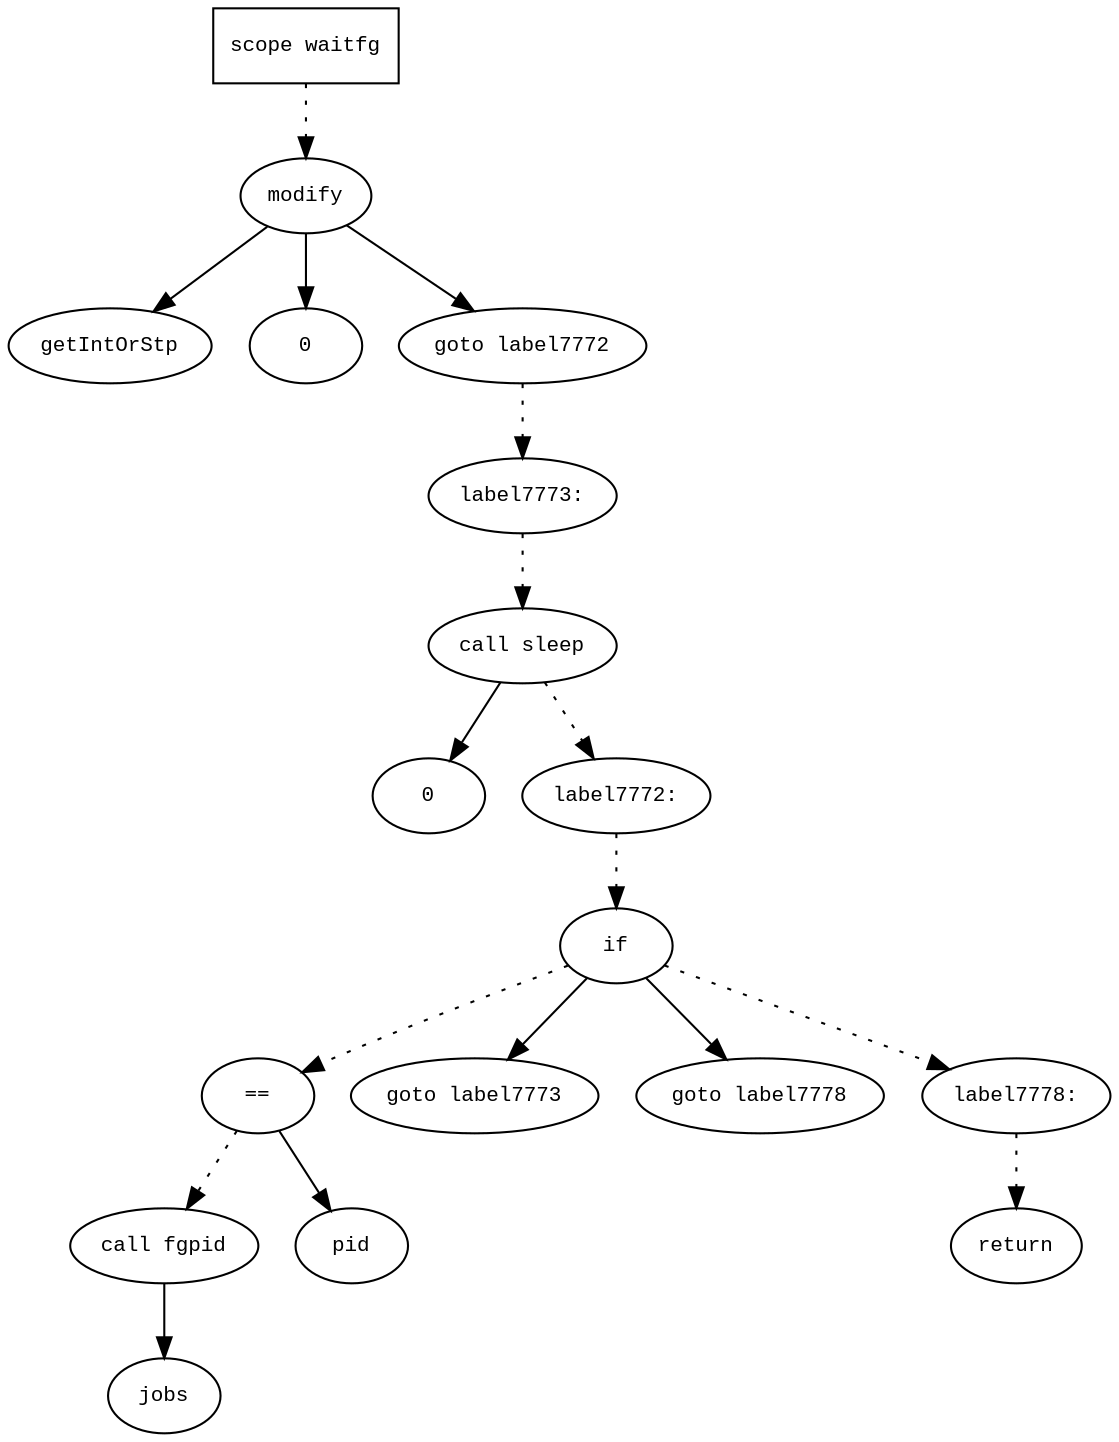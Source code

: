 digraph AST {
  graph [fontname="Times New Roman",fontsize=10];
  node  [fontname="Courier New",fontsize=10];
  edge  [fontname="Times New Roman",fontsize=10];

  node1 [label="scope waitfg",shape=box];
  node2 [label="modify",shape=ellipse];
  node3 [label="getIntOrStp",shape=ellipse];
  node2 -> node3;
  node4 [label="0",shape=ellipse];
  node2 -> node4;
  node1 -> node2 [style=dotted];
  node5 [label="goto label7772",shape=ellipse];
  node2 -> node5;
  node6 [label="label7773:",shape=ellipse];
  node5 -> node6 [style=dotted];
  node7 [label="call sleep",shape=ellipse];
  node8 [label="0",shape=ellipse];
  node7 -> node8;
  node6 -> node7 [style=dotted];
  node9 [label="label7772:",shape=ellipse];
  node7 -> node9 [style=dotted];
  node10 [label="if",shape=ellipse];
  node9 -> node10 [style=dotted];
  node11 [label="==",shape=ellipse];
  node12 [label="call fgpid",shape=ellipse];
  node13 [label="jobs",shape=ellipse];
  node12 -> node13;
  node11 -> node12 [style=dotted];
  node14 [label="pid",shape=ellipse];
  node11 -> node14;
  node10 -> node11 [style=dotted];
  node15 [label="goto label7773",shape=ellipse];
  node10 -> node15;
  node16 [label="goto label7778",shape=ellipse];
  node10 -> node16;
  node17 [label="label7778:",shape=ellipse];
  node10 -> node17 [style=dotted];
  node18 [label="return",shape=ellipse];
  node17 -> node18 [style=dotted];
} 